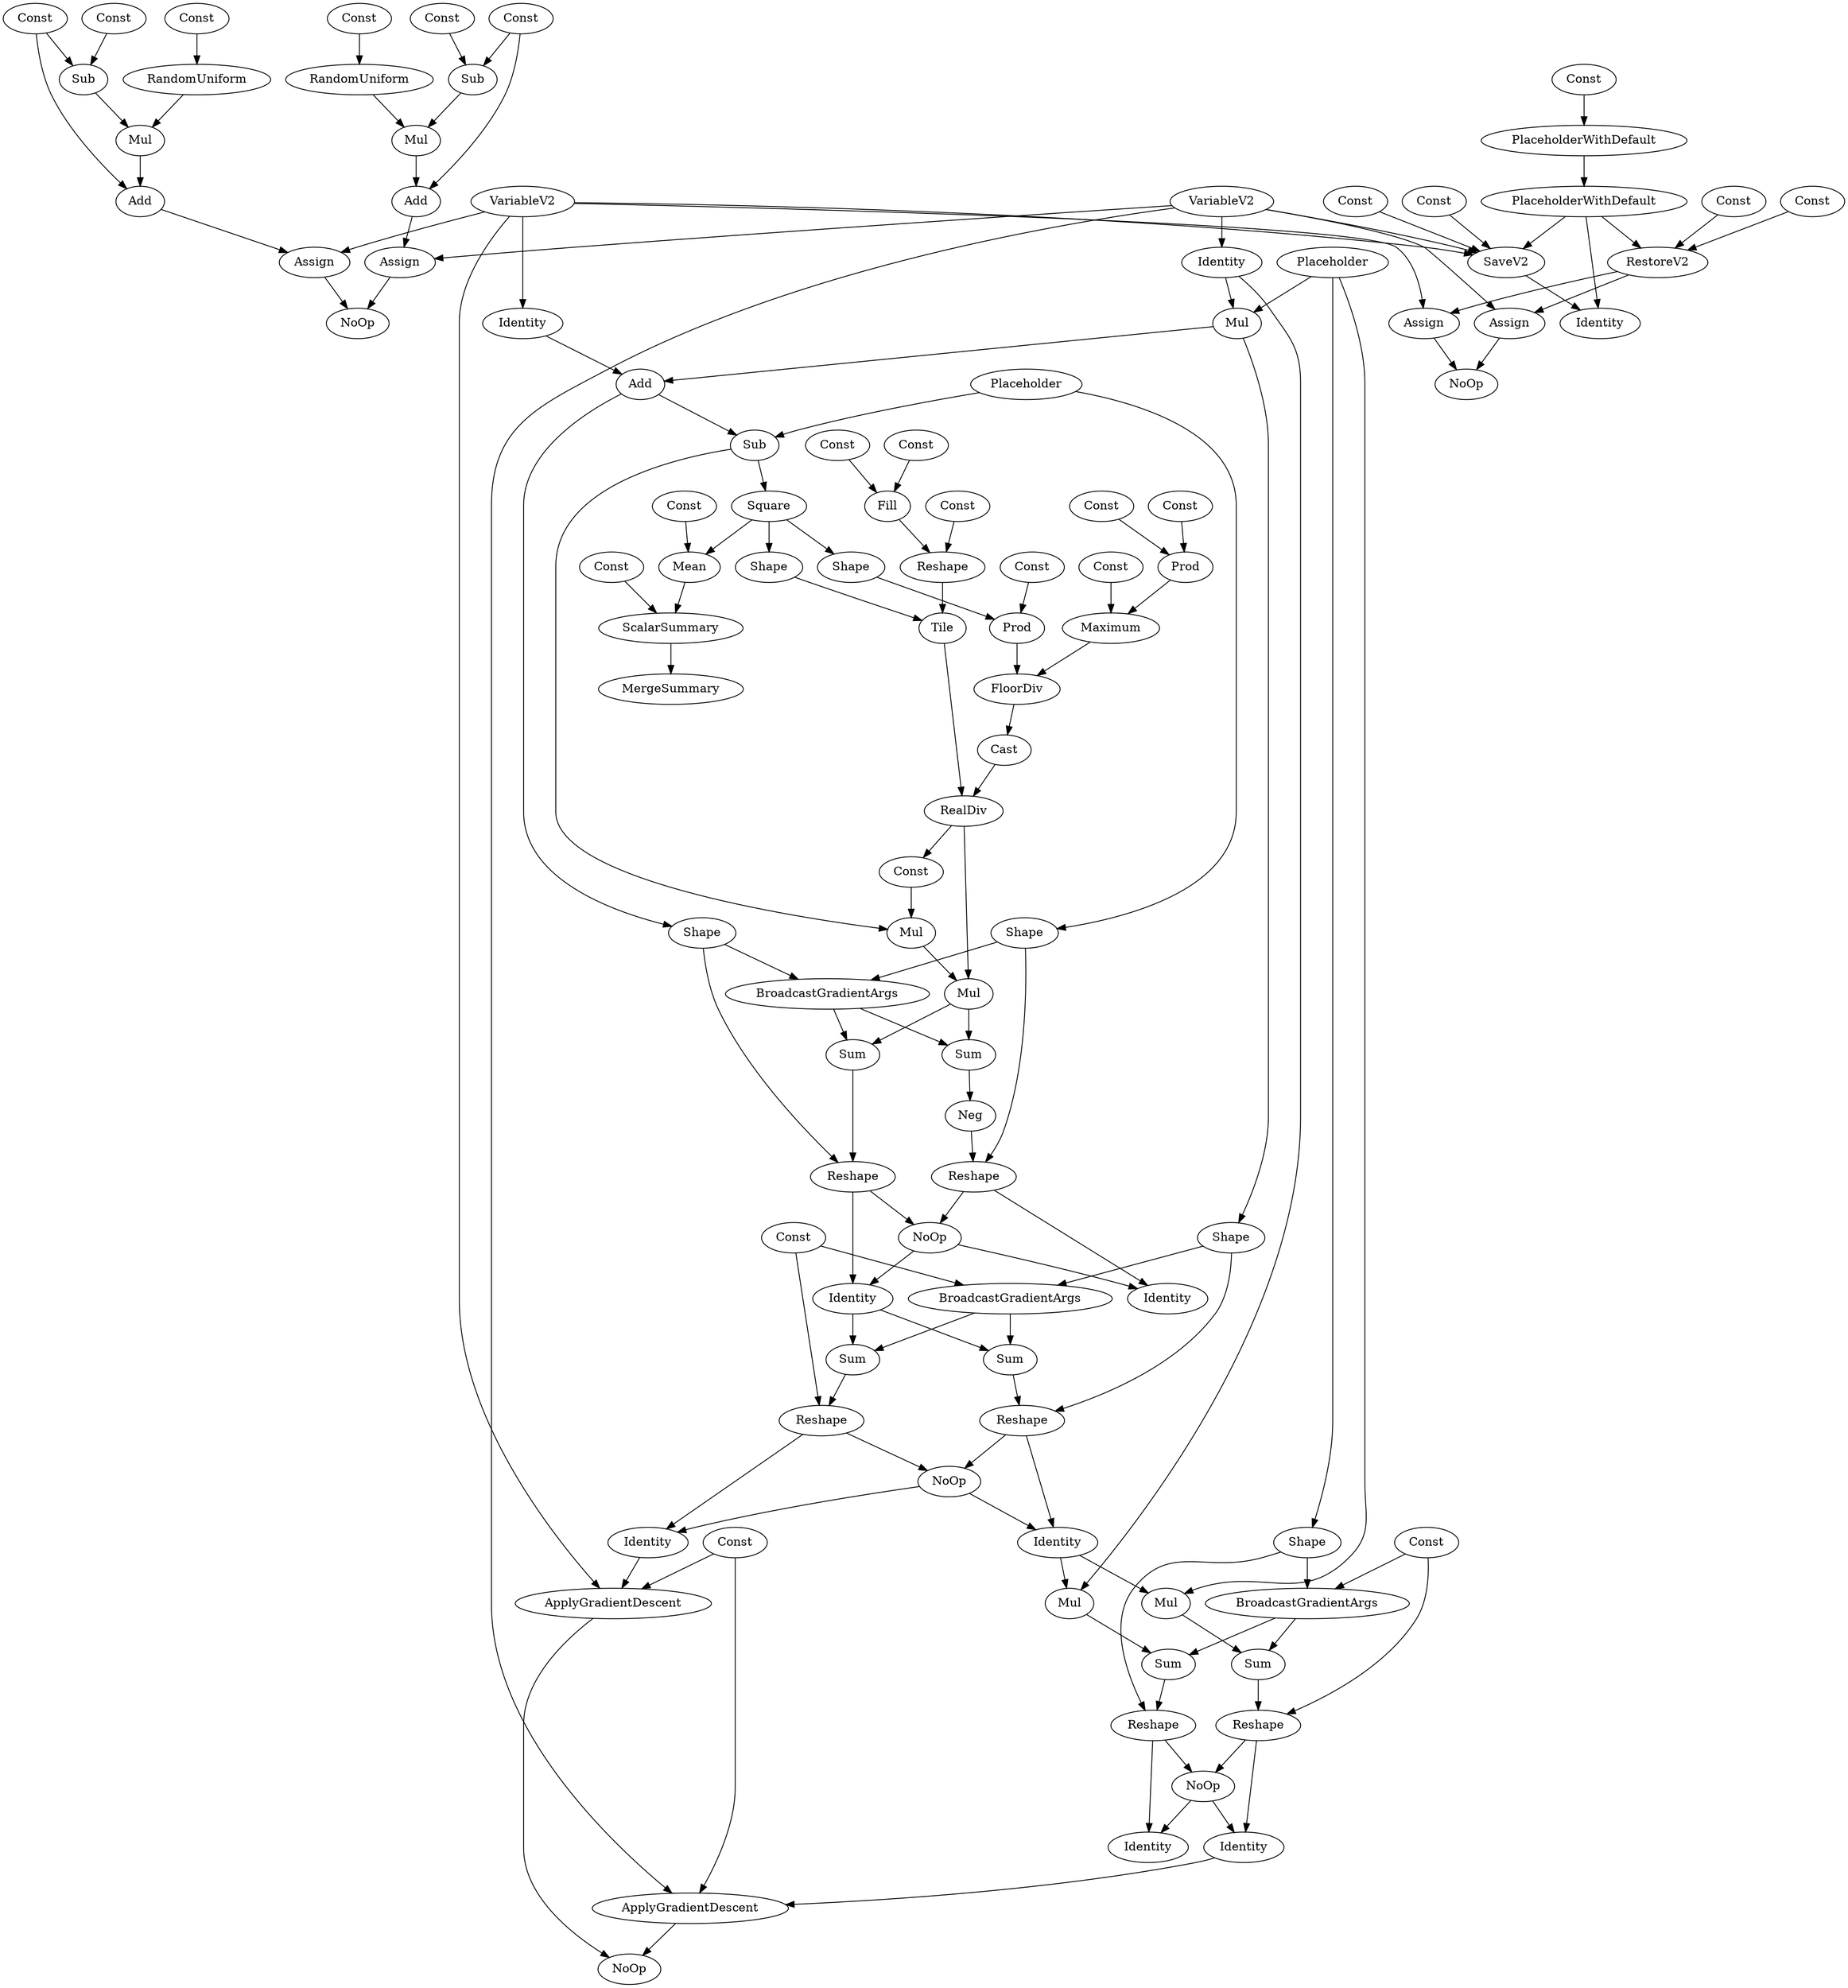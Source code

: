 digraph graphname {
  "weights/Initializer/random_uniform/shape" [label="Const"];
  "weights/Initializer/random_uniform/min" [label="Const"];
  "weights/Initializer/random_uniform/max" [label="Const"];
  "weights/Initializer/random_uniform/RandomUniform" [label="RandomUniform"];
  "weights/Initializer/random_uniform/shape" -> "weights/Initializer/random_uniform/RandomUniform";
  "weights/Initializer/random_uniform/sub" [label="Sub"];
  "weights/Initializer/random_uniform/max" -> "weights/Initializer/random_uniform/sub";
  "weights/Initializer/random_uniform/min" -> "weights/Initializer/random_uniform/sub";
  "weights/Initializer/random_uniform/mul" [label="Mul"];
  "weights/Initializer/random_uniform/RandomUniform" -> "weights/Initializer/random_uniform/mul";
  "weights/Initializer/random_uniform/sub" -> "weights/Initializer/random_uniform/mul";
  "weights/Initializer/random_uniform" [label="Add"];
  "weights/Initializer/random_uniform/mul" -> "weights/Initializer/random_uniform";
  "weights/Initializer/random_uniform/min" -> "weights/Initializer/random_uniform";
  "weights" [label="VariableV2"];
  "weights/Assign" [label="Assign"];
  "weights" -> "weights/Assign";
  "weights/Initializer/random_uniform" -> "weights/Assign";
  "weights/read" [label="Identity"];
  "weights" -> "weights/read";
  "bias/Initializer/random_uniform/shape" [label="Const"];
  "bias/Initializer/random_uniform/min" [label="Const"];
  "bias/Initializer/random_uniform/max" [label="Const"];
  "bias/Initializer/random_uniform/RandomUniform" [label="RandomUniform"];
  "bias/Initializer/random_uniform/shape" -> "bias/Initializer/random_uniform/RandomUniform";
  "bias/Initializer/random_uniform/sub" [label="Sub"];
  "bias/Initializer/random_uniform/max" -> "bias/Initializer/random_uniform/sub";
  "bias/Initializer/random_uniform/min" -> "bias/Initializer/random_uniform/sub";
  "bias/Initializer/random_uniform/mul" [label="Mul"];
  "bias/Initializer/random_uniform/RandomUniform" -> "bias/Initializer/random_uniform/mul";
  "bias/Initializer/random_uniform/sub" -> "bias/Initializer/random_uniform/mul";
  "bias/Initializer/random_uniform" [label="Add"];
  "bias/Initializer/random_uniform/mul" -> "bias/Initializer/random_uniform";
  "bias/Initializer/random_uniform/min" -> "bias/Initializer/random_uniform";
  "bias" [label="VariableV2"];
  "bias/Assign" [label="Assign"];
  "bias" -> "bias/Assign";
  "bias/Initializer/random_uniform" -> "bias/Assign";
  "bias/read" [label="Identity"];
  "bias" -> "bias/read";
  "x_observed" [label="Placeholder"];
  "mul" [label="Mul"];
  "weights/read" -> "mul";
  "x_observed" -> "mul";
  "add" [label="Add"];
  "mul" -> "add";
  "bias/read" -> "add";
  "y_observed" [label="Placeholder"];
  "sub" [label="Sub"];
  "add" -> "sub";
  "y_observed" -> "sub";
  "Square" [label="Square"];
  "sub" -> "Square";
  "Const" [label="Const"];
  "Mean" [label="Mean"];
  "Square" -> "Mean";
  "Const" -> "Mean";
  "gradients/Shape" [label="Const"];
  "gradients/grad_ys_0" [label="Const"];
  "gradients/Fill" [label="Fill"];
  "gradients/Shape" -> "gradients/Fill";
  "gradients/grad_ys_0" -> "gradients/Fill";
  "gradients/Mean_grad/Reshape/shape" [label="Const"];
  "gradients/Mean_grad/Reshape" [label="Reshape"];
  "gradients/Fill" -> "gradients/Mean_grad/Reshape";
  "gradients/Mean_grad/Reshape/shape" -> "gradients/Mean_grad/Reshape";
  "gradients/Mean_grad/Shape" [label="Shape"];
  "Square" -> "gradients/Mean_grad/Shape";
  "gradients/Mean_grad/Tile" [label="Tile"];
  "gradients/Mean_grad/Reshape" -> "gradients/Mean_grad/Tile";
  "gradients/Mean_grad/Shape" -> "gradients/Mean_grad/Tile";
  "gradients/Mean_grad/Shape_1" [label="Shape"];
  "Square" -> "gradients/Mean_grad/Shape_1";
  "gradients/Mean_grad/Shape_2" [label="Const"];
  "gradients/Mean_grad/Const" [label="Const"];
  "gradients/Mean_grad/Prod" [label="Prod"];
  "gradients/Mean_grad/Shape_1" -> "gradients/Mean_grad/Prod";
  "gradients/Mean_grad/Const" -> "gradients/Mean_grad/Prod";
  "gradients/Mean_grad/Const_1" [label="Const"];
  "gradients/Mean_grad/Prod_1" [label="Prod"];
  "gradients/Mean_grad/Shape_2" -> "gradients/Mean_grad/Prod_1";
  "gradients/Mean_grad/Const_1" -> "gradients/Mean_grad/Prod_1";
  "gradients/Mean_grad/Maximum/y" [label="Const"];
  "gradients/Mean_grad/Maximum" [label="Maximum"];
  "gradients/Mean_grad/Prod_1" -> "gradients/Mean_grad/Maximum";
  "gradients/Mean_grad/Maximum/y" -> "gradients/Mean_grad/Maximum";
  "gradients/Mean_grad/floordiv" [label="FloorDiv"];
  "gradients/Mean_grad/Prod" -> "gradients/Mean_grad/floordiv";
  "gradients/Mean_grad/Maximum" -> "gradients/Mean_grad/floordiv";
  "gradients/Mean_grad/Cast" [label="Cast"];
  "gradients/Mean_grad/floordiv" -> "gradients/Mean_grad/Cast";
  "gradients/Mean_grad/truediv" [label="RealDiv"];
  "gradients/Mean_grad/Tile" -> "gradients/Mean_grad/truediv";
  "gradients/Mean_grad/Cast" -> "gradients/Mean_grad/truediv";
  "gradients/Square_grad/Const" [label="Const"];
  "gradients/Mean_grad/truediv" -> "gradients/Square_grad/Const";
  "gradients/Square_grad/Mul" [label="Mul"];
  "sub" -> "gradients/Square_grad/Mul";
  "gradients/Square_grad/Const" -> "gradients/Square_grad/Mul";
  "gradients/Square_grad/Mul_1" [label="Mul"];
  "gradients/Mean_grad/truediv" -> "gradients/Square_grad/Mul_1";
  "gradients/Square_grad/Mul" -> "gradients/Square_grad/Mul_1";
  "gradients/sub_grad/Shape" [label="Shape"];
  "add" -> "gradients/sub_grad/Shape";
  "gradients/sub_grad/Shape_1" [label="Shape"];
  "y_observed" -> "gradients/sub_grad/Shape_1";
  "gradients/sub_grad/BroadcastGradientArgs" [label="BroadcastGradientArgs"];
  "gradients/sub_grad/Shape" -> "gradients/sub_grad/BroadcastGradientArgs";
  "gradients/sub_grad/Shape_1" -> "gradients/sub_grad/BroadcastGradientArgs";
  "gradients/sub_grad/Sum" [label="Sum"];
  "gradients/Square_grad/Mul_1" -> "gradients/sub_grad/Sum";
  "gradients/sub_grad/BroadcastGradientArgs" -> "gradients/sub_grad/Sum";
  "gradients/sub_grad/Reshape" [label="Reshape"];
  "gradients/sub_grad/Sum" -> "gradients/sub_grad/Reshape";
  "gradients/sub_grad/Shape" -> "gradients/sub_grad/Reshape";
  "gradients/sub_grad/Sum_1" [label="Sum"];
  "gradients/Square_grad/Mul_1" -> "gradients/sub_grad/Sum_1";
  "gradients/sub_grad/BroadcastGradientArgs" -> "gradients/sub_grad/Sum_1";
  "gradients/sub_grad/Neg" [label="Neg"];
  "gradients/sub_grad/Sum_1" -> "gradients/sub_grad/Neg";
  "gradients/sub_grad/Reshape_1" [label="Reshape"];
  "gradients/sub_grad/Neg" -> "gradients/sub_grad/Reshape_1";
  "gradients/sub_grad/Shape_1" -> "gradients/sub_grad/Reshape_1";
  "gradients/sub_grad/tuple/group_deps" [label="NoOp"];
  "gradients/sub_grad/Reshape" -> "gradients/sub_grad/tuple/group_deps";
  "gradients/sub_grad/Reshape_1" -> "gradients/sub_grad/tuple/group_deps";
  "gradients/sub_grad/tuple/control_dependency" [label="Identity"];
  "gradients/sub_grad/Reshape" -> "gradients/sub_grad/tuple/control_dependency";
  "gradients/sub_grad/tuple/group_deps" -> "gradients/sub_grad/tuple/control_dependency";
  "gradients/sub_grad/tuple/control_dependency_1" [label="Identity"];
  "gradients/sub_grad/Reshape_1" -> "gradients/sub_grad/tuple/control_dependency_1";
  "gradients/sub_grad/tuple/group_deps" -> "gradients/sub_grad/tuple/control_dependency_1";
  "gradients/add_grad/Shape" [label="Shape"];
  "mul" -> "gradients/add_grad/Shape";
  "gradients/add_grad/Shape_1" [label="Const"];
  "gradients/add_grad/BroadcastGradientArgs" [label="BroadcastGradientArgs"];
  "gradients/add_grad/Shape" -> "gradients/add_grad/BroadcastGradientArgs";
  "gradients/add_grad/Shape_1" -> "gradients/add_grad/BroadcastGradientArgs";
  "gradients/add_grad/Sum" [label="Sum"];
  "gradients/sub_grad/tuple/control_dependency" -> "gradients/add_grad/Sum";
  "gradients/add_grad/BroadcastGradientArgs" -> "gradients/add_grad/Sum";
  "gradients/add_grad/Reshape" [label="Reshape"];
  "gradients/add_grad/Sum" -> "gradients/add_grad/Reshape";
  "gradients/add_grad/Shape" -> "gradients/add_grad/Reshape";
  "gradients/add_grad/Sum_1" [label="Sum"];
  "gradients/sub_grad/tuple/control_dependency" -> "gradients/add_grad/Sum_1";
  "gradients/add_grad/BroadcastGradientArgs" -> "gradients/add_grad/Sum_1";
  "gradients/add_grad/Reshape_1" [label="Reshape"];
  "gradients/add_grad/Sum_1" -> "gradients/add_grad/Reshape_1";
  "gradients/add_grad/Shape_1" -> "gradients/add_grad/Reshape_1";
  "gradients/add_grad/tuple/group_deps" [label="NoOp"];
  "gradients/add_grad/Reshape" -> "gradients/add_grad/tuple/group_deps";
  "gradients/add_grad/Reshape_1" -> "gradients/add_grad/tuple/group_deps";
  "gradients/add_grad/tuple/control_dependency" [label="Identity"];
  "gradients/add_grad/Reshape" -> "gradients/add_grad/tuple/control_dependency";
  "gradients/add_grad/tuple/group_deps" -> "gradients/add_grad/tuple/control_dependency";
  "gradients/add_grad/tuple/control_dependency_1" [label="Identity"];
  "gradients/add_grad/Reshape_1" -> "gradients/add_grad/tuple/control_dependency_1";
  "gradients/add_grad/tuple/group_deps" -> "gradients/add_grad/tuple/control_dependency_1";
  "gradients/mul_grad/Shape" [label="Const"];
  "gradients/mul_grad/Shape_1" [label="Shape"];
  "x_observed" -> "gradients/mul_grad/Shape_1";
  "gradients/mul_grad/BroadcastGradientArgs" [label="BroadcastGradientArgs"];
  "gradients/mul_grad/Shape" -> "gradients/mul_grad/BroadcastGradientArgs";
  "gradients/mul_grad/Shape_1" -> "gradients/mul_grad/BroadcastGradientArgs";
  "gradients/mul_grad/Mul" [label="Mul"];
  "gradients/add_grad/tuple/control_dependency" -> "gradients/mul_grad/Mul";
  "x_observed" -> "gradients/mul_grad/Mul";
  "gradients/mul_grad/Sum" [label="Sum"];
  "gradients/mul_grad/Mul" -> "gradients/mul_grad/Sum";
  "gradients/mul_grad/BroadcastGradientArgs" -> "gradients/mul_grad/Sum";
  "gradients/mul_grad/Reshape" [label="Reshape"];
  "gradients/mul_grad/Sum" -> "gradients/mul_grad/Reshape";
  "gradients/mul_grad/Shape" -> "gradients/mul_grad/Reshape";
  "gradients/mul_grad/Mul_1" [label="Mul"];
  "weights/read" -> "gradients/mul_grad/Mul_1";
  "gradients/add_grad/tuple/control_dependency" -> "gradients/mul_grad/Mul_1";
  "gradients/mul_grad/Sum_1" [label="Sum"];
  "gradients/mul_grad/Mul_1" -> "gradients/mul_grad/Sum_1";
  "gradients/mul_grad/BroadcastGradientArgs" -> "gradients/mul_grad/Sum_1";
  "gradients/mul_grad/Reshape_1" [label="Reshape"];
  "gradients/mul_grad/Sum_1" -> "gradients/mul_grad/Reshape_1";
  "gradients/mul_grad/Shape_1" -> "gradients/mul_grad/Reshape_1";
  "gradients/mul_grad/tuple/group_deps" [label="NoOp"];
  "gradients/mul_grad/Reshape" -> "gradients/mul_grad/tuple/group_deps";
  "gradients/mul_grad/Reshape_1" -> "gradients/mul_grad/tuple/group_deps";
  "gradients/mul_grad/tuple/control_dependency" [label="Identity"];
  "gradients/mul_grad/Reshape" -> "gradients/mul_grad/tuple/control_dependency";
  "gradients/mul_grad/tuple/group_deps" -> "gradients/mul_grad/tuple/control_dependency";
  "gradients/mul_grad/tuple/control_dependency_1" [label="Identity"];
  "gradients/mul_grad/Reshape_1" -> "gradients/mul_grad/tuple/control_dependency_1";
  "gradients/mul_grad/tuple/group_deps" -> "gradients/mul_grad/tuple/control_dependency_1";
  "GradientDescent/learning_rate" [label="Const"];
  "GradientDescent/update_weights/ApplyGradientDescent" [label="ApplyGradientDescent"];
  "weights" -> "GradientDescent/update_weights/ApplyGradientDescent";
  "GradientDescent/learning_rate" -> "GradientDescent/update_weights/ApplyGradientDescent";
  "gradients/mul_grad/tuple/control_dependency" -> "GradientDescent/update_weights/ApplyGradientDescent";
  "GradientDescent/update_bias/ApplyGradientDescent" [label="ApplyGradientDescent"];
  "bias" -> "GradientDescent/update_bias/ApplyGradientDescent";
  "GradientDescent/learning_rate" -> "GradientDescent/update_bias/ApplyGradientDescent";
  "gradients/add_grad/tuple/control_dependency_1" -> "GradientDescent/update_bias/ApplyGradientDescent";
  "GradientDescent" [label="NoOp"];
  "GradientDescent/update_bias/ApplyGradientDescent" -> "GradientDescent";
  "GradientDescent/update_weights/ApplyGradientDescent" -> "GradientDescent";
  "init" [label="NoOp"];
  "bias/Assign" -> "init";
  "weights/Assign" -> "init";
  "loss/tags" [label="Const"];
  "loss" [label="ScalarSummary"];
  "loss/tags" -> "loss";
  "Mean" -> "loss";
  "Merge/MergeSummary" [label="MergeSummary"];
  "loss" -> "Merge/MergeSummary";
  "save/filename/input" [label="Const"];
  "save/filename" [label="PlaceholderWithDefault"];
  "save/filename/input" -> "save/filename";
  "save/Const" [label="PlaceholderWithDefault"];
  "save/filename" -> "save/Const";
  "save/SaveV2/tensor_names" [label="Const"];
  "save/SaveV2/shape_and_slices" [label="Const"];
  "save/SaveV2" [label="SaveV2"];
  "save/Const" -> "save/SaveV2";
  "save/SaveV2/tensor_names" -> "save/SaveV2";
  "save/SaveV2/shape_and_slices" -> "save/SaveV2";
  "bias" -> "save/SaveV2";
  "weights" -> "save/SaveV2";
  "save/control_dependency" [label="Identity"];
  "save/Const" -> "save/control_dependency";
  "save/SaveV2" -> "save/control_dependency";
  "save/RestoreV2/tensor_names" [label="Const"];
  "save/RestoreV2/shape_and_slices" [label="Const"];
  "save/RestoreV2" [label="RestoreV2"];
  "save/Const" -> "save/RestoreV2";
  "save/RestoreV2/tensor_names" -> "save/RestoreV2";
  "save/RestoreV2/shape_and_slices" -> "save/RestoreV2";
  "save/Assign" [label="Assign"];
  "bias" -> "save/Assign";
  "save/RestoreV2" -> "save/Assign";
  "save/Assign_1" [label="Assign"];
  "weights" -> "save/Assign_1";
  "save/RestoreV2" -> "save/Assign_1";
  "save/restore_all" [label="NoOp"];
  "save/Assign" -> "save/restore_all";
  "save/Assign_1" -> "save/restore_all";
}
